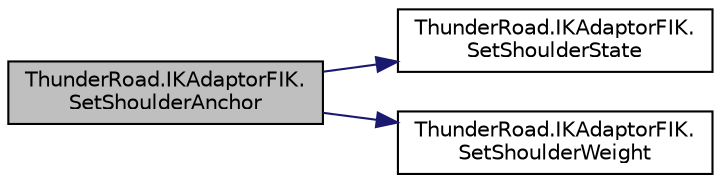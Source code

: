 digraph "ThunderRoad.IKAdaptorFIK.SetShoulderAnchor"
{
 // LATEX_PDF_SIZE
  edge [fontname="Helvetica",fontsize="10",labelfontname="Helvetica",labelfontsize="10"];
  node [fontname="Helvetica",fontsize="10",shape=record];
  rankdir="LR";
  Node1 [label="ThunderRoad.IKAdaptorFIK.\lSetShoulderAnchor",height=0.2,width=0.4,color="black", fillcolor="grey75", style="filled", fontcolor="black",tooltip="Sets the shoulder anchor."];
  Node1 -> Node2 [color="midnightblue",fontsize="10",style="solid",fontname="Helvetica"];
  Node2 [label="ThunderRoad.IKAdaptorFIK.\lSetShoulderState",height=0.2,width=0.4,color="black", fillcolor="white", style="filled",URL="$class_thunder_road_1_1_i_k_adaptor_f_i_k.html#a35511a2d24402bba0aba095b91a04983",tooltip="Sets the state of the shoulder."];
  Node1 -> Node3 [color="midnightblue",fontsize="10",style="solid",fontname="Helvetica"];
  Node3 [label="ThunderRoad.IKAdaptorFIK.\lSetShoulderWeight",height=0.2,width=0.4,color="black", fillcolor="white", style="filled",URL="$class_thunder_road_1_1_i_k_adaptor_f_i_k.html#a35da77cdb3c2c959b79d9459f8f70b99",tooltip="Sets the shoulder weight."];
}
